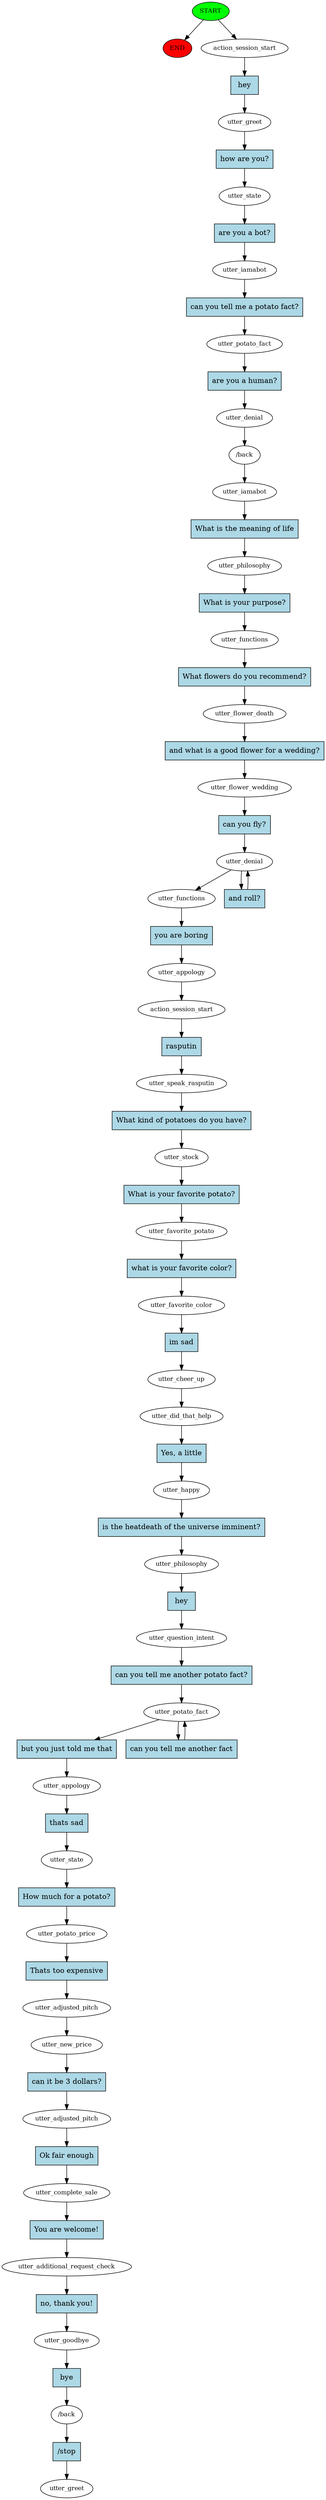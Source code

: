 digraph  {
0 [class="start active", fillcolor=green, fontsize=12, label=START, style=filled];
"-1" [class=end, fillcolor=red, fontsize=12, label=END, style=filled];
1 [class=active, fontsize=12, label=action_session_start];
2 [class=active, fontsize=12, label=utter_greet];
3 [class=active, fontsize=12, label=utter_state];
4 [class=active, fontsize=12, label=utter_iamabot];
5 [class=active, fontsize=12, label=utter_potato_fact];
6 [class=active, fontsize=12, label=utter_denial];
7 [class=active, fontsize=12, label="/back"];
8 [class=active, fontsize=12, label=utter_iamabot];
9 [class=active, fontsize=12, label=utter_philosophy];
10 [class=active, fontsize=12, label=utter_functions];
11 [class=active, fontsize=12, label=utter_flower_death];
12 [class=active, fontsize=12, label=utter_flower_wedding];
13 [class=active, fontsize=12, label=utter_denial];
15 [class=active, fontsize=12, label=utter_functions];
16 [class=active, fontsize=12, label=utter_appology];
17 [class=active, fontsize=12, label=action_session_start];
18 [class=active, fontsize=12, label=utter_speak_rasputin];
19 [class=active, fontsize=12, label=utter_stock];
20 [class=active, fontsize=12, label=utter_favorite_potato];
21 [class=active, fontsize=12, label=utter_favorite_color];
22 [class=active, fontsize=12, label=utter_cheer_up];
23 [class=active, fontsize=12, label=utter_did_that_help];
24 [class=active, fontsize=12, label=utter_happy];
25 [class=active, fontsize=12, label=utter_philosophy];
26 [class=active, fontsize=12, label=utter_question_intent];
27 [class=active, fontsize=12, label=utter_potato_fact];
29 [class=active, fontsize=12, label=utter_appology];
30 [class=active, fontsize=12, label=utter_state];
31 [class=active, fontsize=12, label=utter_potato_price];
32 [class=active, fontsize=12, label=utter_adjusted_pitch];
33 [class=active, fontsize=12, label=utter_new_price];
34 [class=active, fontsize=12, label=utter_adjusted_pitch];
35 [class=active, fontsize=12, label=utter_complete_sale];
36 [class=active, fontsize=12, label=utter_additional_request_check];
37 [class=active, fontsize=12, label=utter_goodbye];
38 [class=active, fontsize=12, label="/back"];
39 [class="dashed active", fontsize=12, label=utter_greet];
40 [class="intent active", fillcolor=lightblue, label=hey, shape=rect, style=filled];
41 [class="intent active", fillcolor=lightblue, label="how are you?", shape=rect, style=filled];
42 [class="intent active", fillcolor=lightblue, label="are you a bot?", shape=rect, style=filled];
43 [class="intent active", fillcolor=lightblue, label="can you tell me a potato fact?", shape=rect, style=filled];
44 [class="intent active", fillcolor=lightblue, label="are you a human?", shape=rect, style=filled];
45 [class="intent active", fillcolor=lightblue, label="What is the meaning of life", shape=rect, style=filled];
46 [class="intent active", fillcolor=lightblue, label="What is your purpose?", shape=rect, style=filled];
47 [class="intent active", fillcolor=lightblue, label="What flowers do you recommend?", shape=rect, style=filled];
48 [class="intent active", fillcolor=lightblue, label="and what is a good flower for a wedding?", shape=rect, style=filled];
49 [class="intent active", fillcolor=lightblue, label="can you fly?", shape=rect, style=filled];
50 [class="intent active", fillcolor=lightblue, label="and roll?", shape=rect, style=filled];
51 [class="intent active", fillcolor=lightblue, label="you are boring", shape=rect, style=filled];
52 [class="intent active", fillcolor=lightblue, label=rasputin, shape=rect, style=filled];
53 [class="intent active", fillcolor=lightblue, label="What kind of potatoes do you have?", shape=rect, style=filled];
54 [class="intent active", fillcolor=lightblue, label="What is your favorite potato?", shape=rect, style=filled];
55 [class="intent active", fillcolor=lightblue, label="what is your favorite color?", shape=rect, style=filled];
56 [class="intent active", fillcolor=lightblue, label="im sad", shape=rect, style=filled];
57 [class="intent active", fillcolor=lightblue, label="Yes, a little", shape=rect, style=filled];
58 [class="intent active", fillcolor=lightblue, label="is the heatdeath of the universe imminent?", shape=rect, style=filled];
59 [class="intent active", fillcolor=lightblue, label=hey, shape=rect, style=filled];
60 [class="intent active", fillcolor=lightblue, label="can you tell me another potato fact?", shape=rect, style=filled];
61 [class="intent active", fillcolor=lightblue, label="but you just told me that", shape=rect, style=filled];
62 [class="intent active", fillcolor=lightblue, label="can you tell me another fact", shape=rect, style=filled];
63 [class="intent active", fillcolor=lightblue, label="thats sad", shape=rect, style=filled];
64 [class="intent active", fillcolor=lightblue, label="How much for a potato?", shape=rect, style=filled];
65 [class="intent active", fillcolor=lightblue, label="Thats too expensive", shape=rect, style=filled];
66 [class="intent active", fillcolor=lightblue, label="can it be 3 dollars?", shape=rect, style=filled];
67 [class="intent active", fillcolor=lightblue, label="Ok fair enough", shape=rect, style=filled];
68 [class="intent active", fillcolor=lightblue, label="You are welcome!", shape=rect, style=filled];
69 [class="intent active", fillcolor=lightblue, label="no, thank you!", shape=rect, style=filled];
70 [class="intent active", fillcolor=lightblue, label=bye, shape=rect, style=filled];
71 [class="intent active", fillcolor=lightblue, label="/stop", shape=rect, style=filled];
0 -> "-1"  [class="", key=NONE, label=""];
0 -> 1  [class=active, key=NONE, label=""];
1 -> 40  [class=active, key=0];
2 -> 41  [class=active, key=0];
3 -> 42  [class=active, key=0];
4 -> 43  [class=active, key=0];
5 -> 44  [class=active, key=0];
6 -> 7  [class=active, key=NONE, label=""];
7 -> 8  [class=active, key=NONE, label=""];
8 -> 45  [class=active, key=0];
9 -> 46  [class=active, key=0];
10 -> 47  [class=active, key=0];
11 -> 48  [class=active, key=0];
12 -> 49  [class=active, key=0];
13 -> 15  [class=active, key=NONE, label=""];
13 -> 50  [class=active, key=0];
15 -> 51  [class=active, key=0];
16 -> 17  [class=active, key=NONE, label=""];
17 -> 52  [class=active, key=0];
18 -> 53  [class=active, key=0];
19 -> 54  [class=active, key=0];
20 -> 55  [class=active, key=0];
21 -> 56  [class=active, key=0];
22 -> 23  [class=active, key=NONE, label=""];
23 -> 57  [class=active, key=0];
24 -> 58  [class=active, key=0];
25 -> 59  [class=active, key=0];
26 -> 60  [class=active, key=0];
27 -> 61  [class=active, key=0];
27 -> 62  [class=active, key=0];
29 -> 63  [class=active, key=0];
30 -> 64  [class=active, key=0];
31 -> 65  [class=active, key=0];
32 -> 33  [class=active, key=NONE, label=""];
33 -> 66  [class=active, key=0];
34 -> 67  [class=active, key=0];
35 -> 68  [class=active, key=0];
36 -> 69  [class=active, key=0];
37 -> 70  [class=active, key=0];
38 -> 71  [class=active, key=0];
40 -> 2  [class=active, key=0];
41 -> 3  [class=active, key=0];
42 -> 4  [class=active, key=0];
43 -> 5  [class=active, key=0];
44 -> 6  [class=active, key=0];
45 -> 9  [class=active, key=0];
46 -> 10  [class=active, key=0];
47 -> 11  [class=active, key=0];
48 -> 12  [class=active, key=0];
49 -> 13  [class=active, key=0];
50 -> 13  [class=active, key=0];
51 -> 16  [class=active, key=0];
52 -> 18  [class=active, key=0];
53 -> 19  [class=active, key=0];
54 -> 20  [class=active, key=0];
55 -> 21  [class=active, key=0];
56 -> 22  [class=active, key=0];
57 -> 24  [class=active, key=0];
58 -> 25  [class=active, key=0];
59 -> 26  [class=active, key=0];
60 -> 27  [class=active, key=0];
61 -> 29  [class=active, key=0];
62 -> 27  [class=active, key=0];
63 -> 30  [class=active, key=0];
64 -> 31  [class=active, key=0];
65 -> 32  [class=active, key=0];
66 -> 34  [class=active, key=0];
67 -> 35  [class=active, key=0];
68 -> 36  [class=active, key=0];
69 -> 37  [class=active, key=0];
70 -> 38  [class=active, key=0];
71 -> 39  [class=active, key=0];
}
